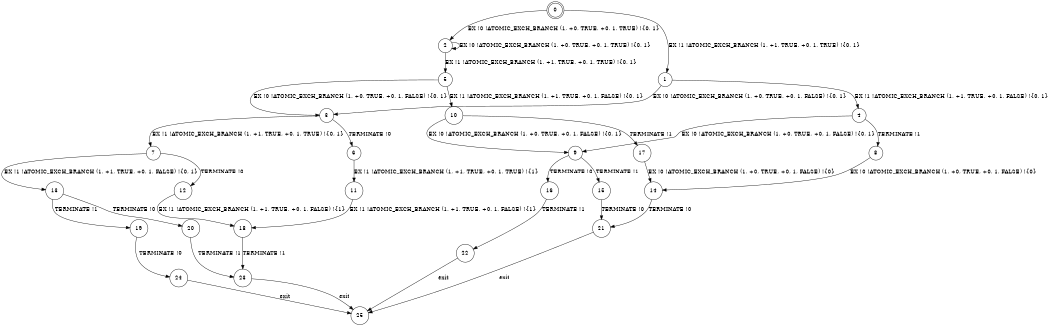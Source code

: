 digraph BCG {
size = "7, 10.5";
center = TRUE;
node [shape = circle];
0 [peripheries = 2];
0 -> 1 [label = "EX !1 !ATOMIC_EXCH_BRANCH (1, +1, TRUE, +0, 1, TRUE) !{0, 1}"];
0 -> 2 [label = "EX !0 !ATOMIC_EXCH_BRANCH (1, +0, TRUE, +0, 1, TRUE) !{0, 1}"];
1 -> 3 [label = "EX !0 !ATOMIC_EXCH_BRANCH (1, +0, TRUE, +0, 1, FALSE) !{0, 1}"];
1 -> 4 [label = "EX !1 !ATOMIC_EXCH_BRANCH (1, +1, TRUE, +0, 1, FALSE) !{0, 1}"];
2 -> 5 [label = "EX !1 !ATOMIC_EXCH_BRANCH (1, +1, TRUE, +0, 1, TRUE) !{0, 1}"];
2 -> 2 [label = "EX !0 !ATOMIC_EXCH_BRANCH (1, +0, TRUE, +0, 1, TRUE) !{0, 1}"];
3 -> 6 [label = "TERMINATE !0"];
3 -> 7 [label = "EX !1 !ATOMIC_EXCH_BRANCH (1, +1, TRUE, +0, 1, TRUE) !{0, 1}"];
4 -> 8 [label = "TERMINATE !1"];
4 -> 9 [label = "EX !0 !ATOMIC_EXCH_BRANCH (1, +0, TRUE, +0, 1, FALSE) !{0, 1}"];
5 -> 10 [label = "EX !1 !ATOMIC_EXCH_BRANCH (1, +1, TRUE, +0, 1, FALSE) !{0, 1}"];
5 -> 3 [label = "EX !0 !ATOMIC_EXCH_BRANCH (1, +0, TRUE, +0, 1, FALSE) !{0, 1}"];
6 -> 11 [label = "EX !1 !ATOMIC_EXCH_BRANCH (1, +1, TRUE, +0, 1, TRUE) !{1}"];
7 -> 12 [label = "TERMINATE !0"];
7 -> 13 [label = "EX !1 !ATOMIC_EXCH_BRANCH (1, +1, TRUE, +0, 1, FALSE) !{0, 1}"];
8 -> 14 [label = "EX !0 !ATOMIC_EXCH_BRANCH (1, +0, TRUE, +0, 1, FALSE) !{0}"];
9 -> 15 [label = "TERMINATE !1"];
9 -> 16 [label = "TERMINATE !0"];
10 -> 17 [label = "TERMINATE !1"];
10 -> 9 [label = "EX !0 !ATOMIC_EXCH_BRANCH (1, +0, TRUE, +0, 1, FALSE) !{0, 1}"];
11 -> 18 [label = "EX !1 !ATOMIC_EXCH_BRANCH (1, +1, TRUE, +0, 1, FALSE) !{1}"];
12 -> 18 [label = "EX !1 !ATOMIC_EXCH_BRANCH (1, +1, TRUE, +0, 1, FALSE) !{1}"];
13 -> 19 [label = "TERMINATE !1"];
13 -> 20 [label = "TERMINATE !0"];
14 -> 21 [label = "TERMINATE !0"];
15 -> 21 [label = "TERMINATE !0"];
16 -> 22 [label = "TERMINATE !1"];
17 -> 14 [label = "EX !0 !ATOMIC_EXCH_BRANCH (1, +0, TRUE, +0, 1, FALSE) !{0}"];
18 -> 23 [label = "TERMINATE !1"];
19 -> 24 [label = "TERMINATE !0"];
20 -> 23 [label = "TERMINATE !1"];
21 -> 25 [label = "exit"];
22 -> 25 [label = "exit"];
23 -> 25 [label = "exit"];
24 -> 25 [label = "exit"];
}
